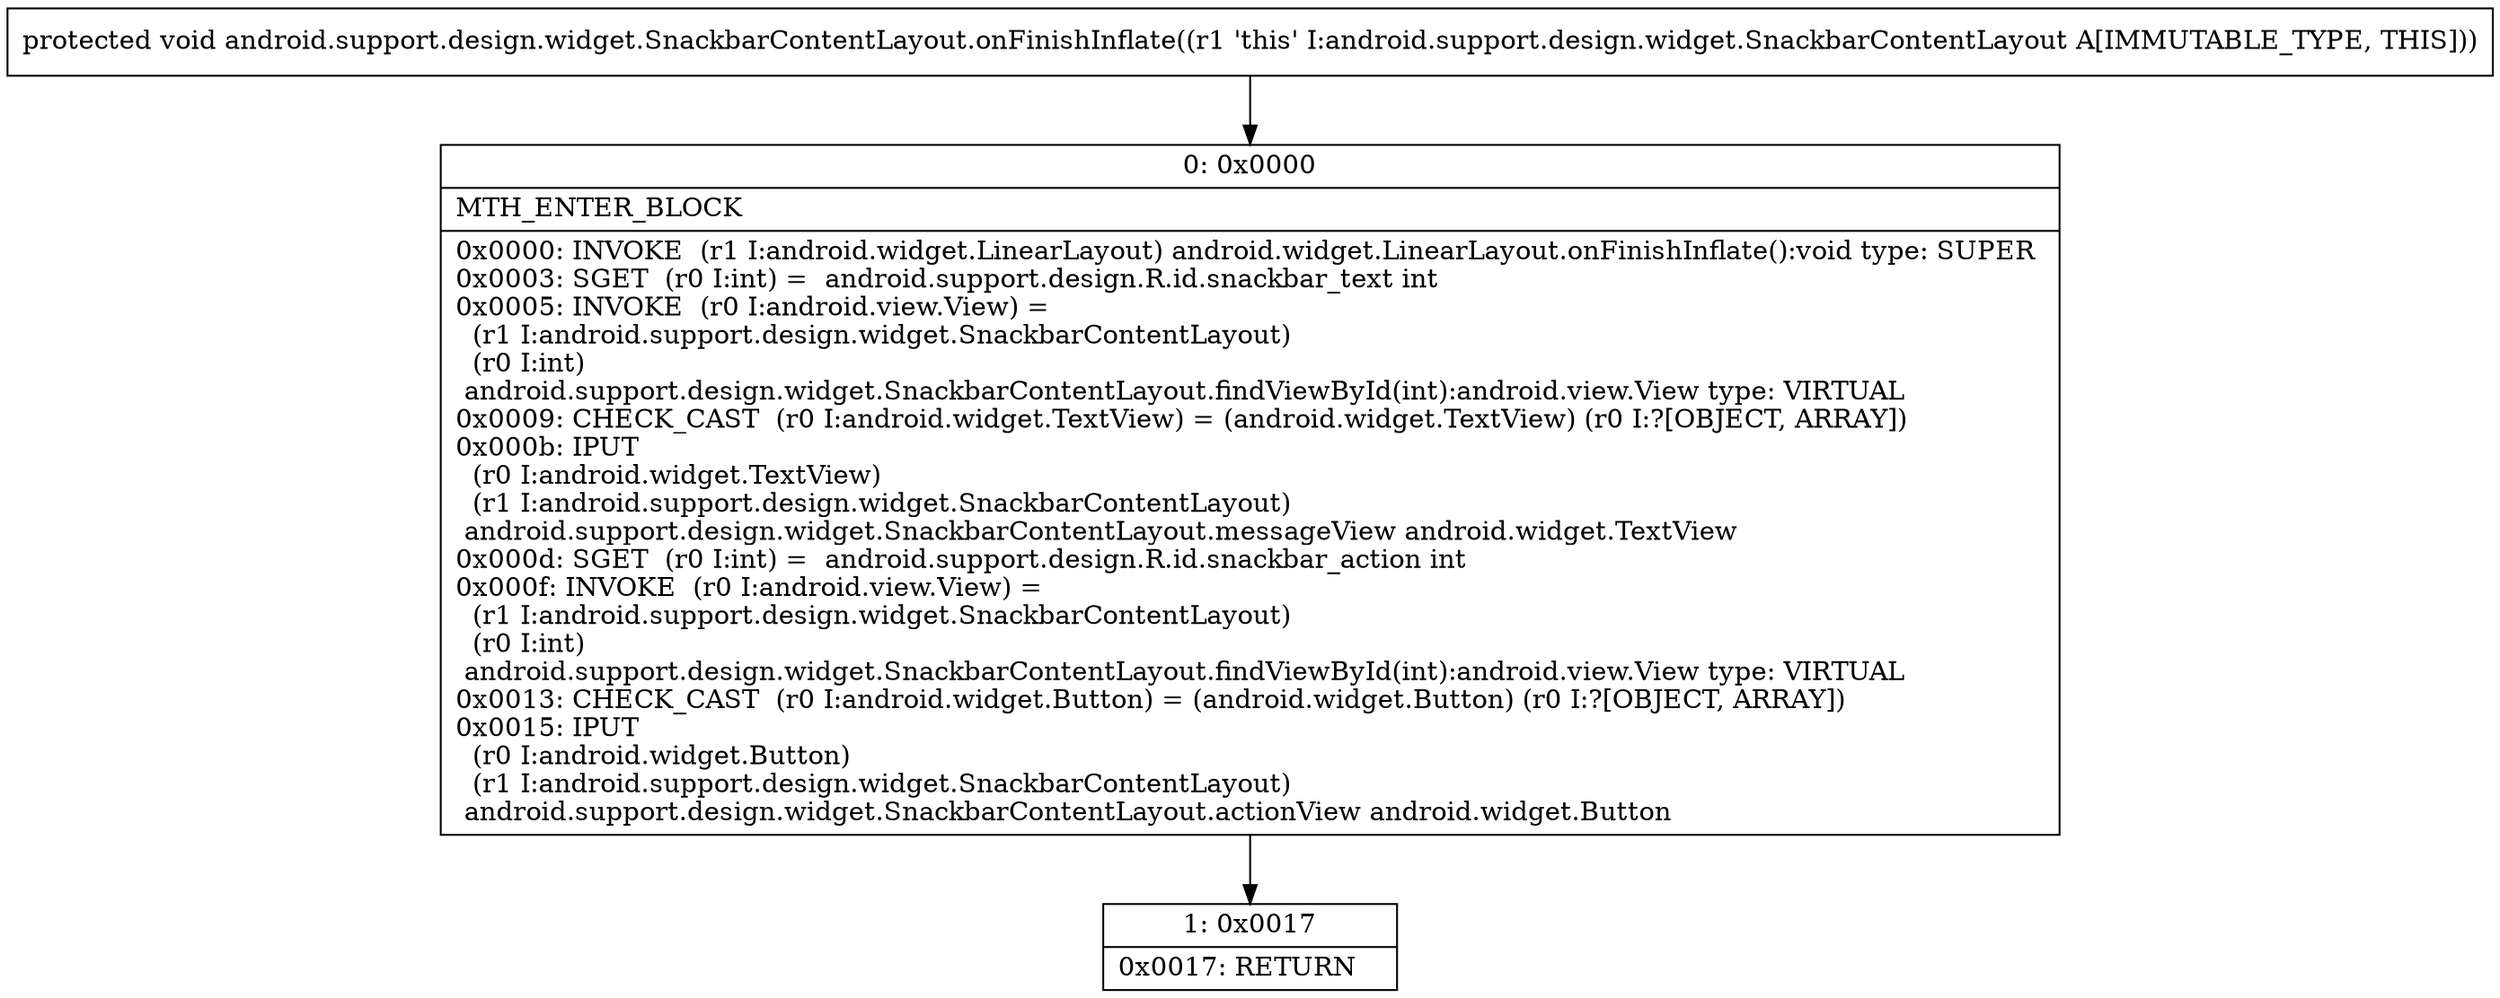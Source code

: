 digraph "CFG forandroid.support.design.widget.SnackbarContentLayout.onFinishInflate()V" {
Node_0 [shape=record,label="{0\:\ 0x0000|MTH_ENTER_BLOCK\l|0x0000: INVOKE  (r1 I:android.widget.LinearLayout) android.widget.LinearLayout.onFinishInflate():void type: SUPER \l0x0003: SGET  (r0 I:int) =  android.support.design.R.id.snackbar_text int \l0x0005: INVOKE  (r0 I:android.view.View) = \l  (r1 I:android.support.design.widget.SnackbarContentLayout)\l  (r0 I:int)\l android.support.design.widget.SnackbarContentLayout.findViewById(int):android.view.View type: VIRTUAL \l0x0009: CHECK_CAST  (r0 I:android.widget.TextView) = (android.widget.TextView) (r0 I:?[OBJECT, ARRAY]) \l0x000b: IPUT  \l  (r0 I:android.widget.TextView)\l  (r1 I:android.support.design.widget.SnackbarContentLayout)\l android.support.design.widget.SnackbarContentLayout.messageView android.widget.TextView \l0x000d: SGET  (r0 I:int) =  android.support.design.R.id.snackbar_action int \l0x000f: INVOKE  (r0 I:android.view.View) = \l  (r1 I:android.support.design.widget.SnackbarContentLayout)\l  (r0 I:int)\l android.support.design.widget.SnackbarContentLayout.findViewById(int):android.view.View type: VIRTUAL \l0x0013: CHECK_CAST  (r0 I:android.widget.Button) = (android.widget.Button) (r0 I:?[OBJECT, ARRAY]) \l0x0015: IPUT  \l  (r0 I:android.widget.Button)\l  (r1 I:android.support.design.widget.SnackbarContentLayout)\l android.support.design.widget.SnackbarContentLayout.actionView android.widget.Button \l}"];
Node_1 [shape=record,label="{1\:\ 0x0017|0x0017: RETURN   \l}"];
MethodNode[shape=record,label="{protected void android.support.design.widget.SnackbarContentLayout.onFinishInflate((r1 'this' I:android.support.design.widget.SnackbarContentLayout A[IMMUTABLE_TYPE, THIS])) }"];
MethodNode -> Node_0;
Node_0 -> Node_1;
}

